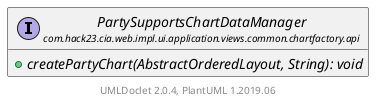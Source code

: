 @startuml
    set namespaceSeparator none
    hide empty fields
    hide empty methods

    interface "<size:14>PartySupportsChartDataManager\n<size:10>com.hack23.cia.web.impl.ui.application.views.common.chartfactory.api" as com.hack23.cia.web.impl.ui.application.views.common.chartfactory.api.PartySupportsChartDataManager [[PartySupportsChartDataManager.html]] {
        {abstract} +createPartyChart(AbstractOrderedLayout, String): void
    }

    center footer UMLDoclet 2.0.4, PlantUML 1.2019.06
@enduml
